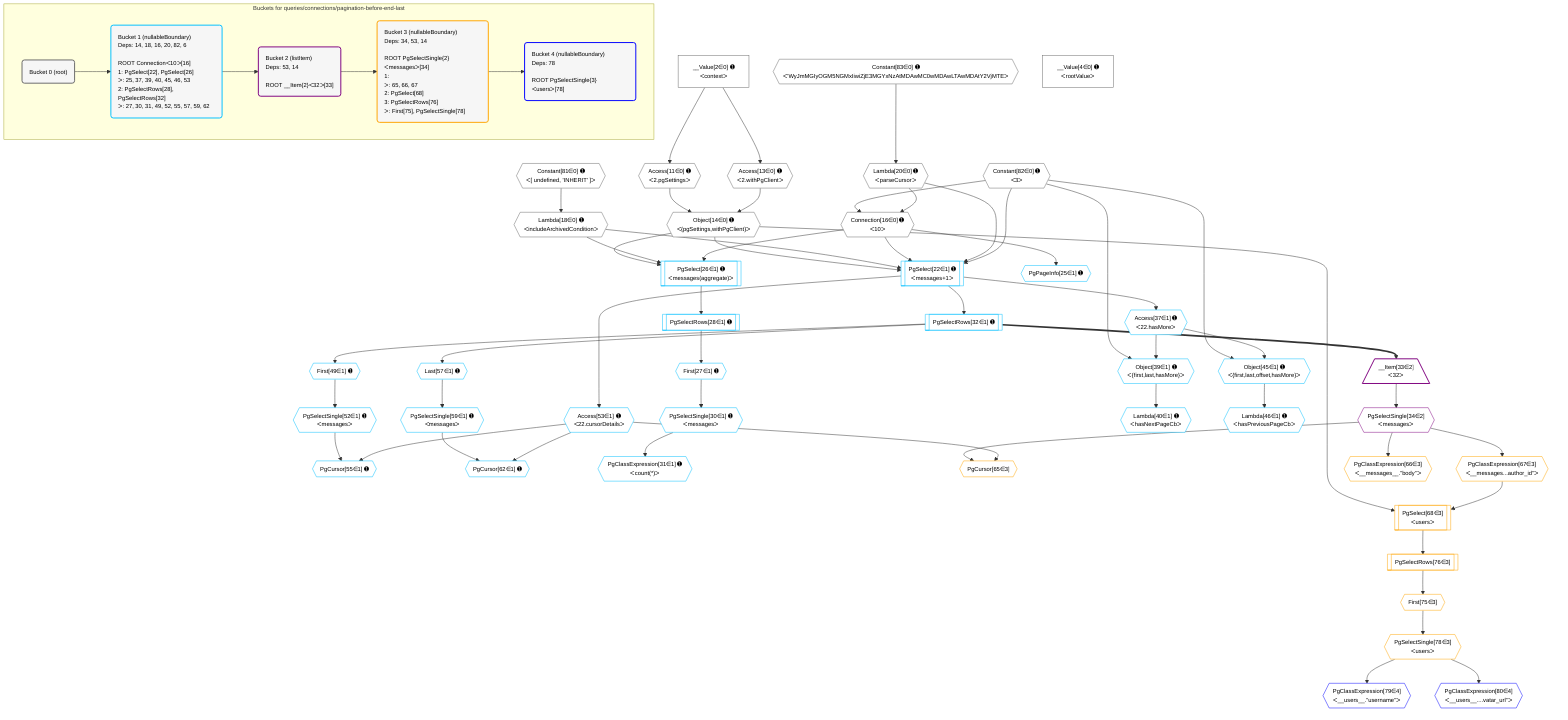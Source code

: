 %%{init: {'themeVariables': { 'fontSize': '12px'}}}%%
graph TD
    classDef path fill:#eee,stroke:#000,color:#000
    classDef plan fill:#fff,stroke-width:1px,color:#000
    classDef itemplan fill:#fff,stroke-width:2px,color:#000
    classDef unbatchedplan fill:#dff,stroke-width:1px,color:#000
    classDef sideeffectplan fill:#fcc,stroke-width:2px,color:#000
    classDef bucket fill:#f6f6f6,color:#000,stroke-width:2px,text-align:left

    subgraph "Buckets for queries/connections/pagination-before-end-last"
    Bucket0("Bucket 0 (root)"):::bucket
    Bucket1("Bucket 1 (nullableBoundary)<br />Deps: 14, 18, 16, 20, 82, 6<br /><br />ROOT Connectionᐸ10ᐳ[16]<br />1: PgSelect[22], PgSelect[26]<br />ᐳ: 25, 37, 39, 40, 45, 46, 53<br />2: PgSelectRows[28], PgSelectRows[32]<br />ᐳ: 27, 30, 31, 49, 52, 55, 57, 59, 62"):::bucket
    Bucket2("Bucket 2 (listItem)<br />Deps: 53, 14<br /><br />ROOT __Item{2}ᐸ32ᐳ[33]"):::bucket
    Bucket3("Bucket 3 (nullableBoundary)<br />Deps: 34, 53, 14<br /><br />ROOT PgSelectSingle{2}ᐸmessagesᐳ[34]<br />1: <br />ᐳ: 65, 66, 67<br />2: PgSelect[68]<br />3: PgSelectRows[76]<br />ᐳ: First[75], PgSelectSingle[78]"):::bucket
    Bucket4("Bucket 4 (nullableBoundary)<br />Deps: 78<br /><br />ROOT PgSelectSingle{3}ᐸusersᐳ[78]"):::bucket
    end
    Bucket0 --> Bucket1
    Bucket1 --> Bucket2
    Bucket2 --> Bucket3
    Bucket3 --> Bucket4

    %% plan dependencies
    Object14{{"Object[14∈0] ➊<br />ᐸ{pgSettings,withPgClient}ᐳ"}}:::plan
    Access11{{"Access[11∈0] ➊<br />ᐸ2.pgSettingsᐳ"}}:::plan
    Access13{{"Access[13∈0] ➊<br />ᐸ2.withPgClientᐳ"}}:::plan
    Access11 & Access13 --> Object14
    Connection16{{"Connection[16∈0] ➊<br />ᐸ10ᐳ"}}:::plan
    Constant82{{"Constant[82∈0] ➊<br />ᐸ3ᐳ"}}:::plan
    Lambda20{{"Lambda[20∈0] ➊<br />ᐸparseCursorᐳ"}}:::plan
    Constant82 & Lambda20 --> Connection16
    __Value2["__Value[2∈0] ➊<br />ᐸcontextᐳ"]:::plan
    __Value2 --> Access11
    __Value2 --> Access13
    Lambda18{{"Lambda[18∈0] ➊<br />ᐸincludeArchivedConditionᐳ"}}:::plan
    Constant81{{"Constant[81∈0] ➊<br />ᐸ[ undefined, 'INHERIT' ]ᐳ"}}:::plan
    Constant81 --> Lambda18
    Constant83{{"Constant[83∈0] ➊<br />ᐸ'WyJmMGIyOGM5NGMxIiwiZjE3MGYxNzAtMDAwMC0wMDAwLTAwMDAtY2VjMTEᐳ"}}:::plan
    Constant83 --> Lambda20
    __Value4["__Value[4∈0] ➊<br />ᐸrootValueᐳ"]:::plan
    PgSelect22[["PgSelect[22∈1] ➊<br />ᐸmessages+1ᐳ"]]:::plan
    Object14 & Lambda18 & Connection16 & Lambda20 & Constant82 --> PgSelect22
    Object45{{"Object[45∈1] ➊<br />ᐸ{first,last,offset,hasMore}ᐳ"}}:::plan
    Access37{{"Access[37∈1] ➊<br />ᐸ22.hasMoreᐳ"}}:::plan
    Constant82 & Access37 --> Object45
    PgSelect26[["PgSelect[26∈1] ➊<br />ᐸmessages(aggregate)ᐳ"]]:::plan
    Object14 & Lambda18 & Connection16 --> PgSelect26
    Object39{{"Object[39∈1] ➊<br />ᐸ{first,last,hasMore}ᐳ"}}:::plan
    Constant82 & Access37 --> Object39
    PgCursor55{{"PgCursor[55∈1] ➊"}}:::plan
    PgSelectSingle52{{"PgSelectSingle[52∈1] ➊<br />ᐸmessagesᐳ"}}:::plan
    Access53{{"Access[53∈1] ➊<br />ᐸ22.cursorDetailsᐳ"}}:::plan
    PgSelectSingle52 & Access53 --> PgCursor55
    PgCursor62{{"PgCursor[62∈1] ➊"}}:::plan
    PgSelectSingle59{{"PgSelectSingle[59∈1] ➊<br />ᐸmessagesᐳ"}}:::plan
    PgSelectSingle59 & Access53 --> PgCursor62
    PgPageInfo25{{"PgPageInfo[25∈1] ➊"}}:::plan
    Connection16 --> PgPageInfo25
    First27{{"First[27∈1] ➊"}}:::plan
    PgSelectRows28[["PgSelectRows[28∈1] ➊"]]:::plan
    PgSelectRows28 --> First27
    PgSelect26 --> PgSelectRows28
    PgSelectSingle30{{"PgSelectSingle[30∈1] ➊<br />ᐸmessagesᐳ"}}:::plan
    First27 --> PgSelectSingle30
    PgClassExpression31{{"PgClassExpression[31∈1] ➊<br />ᐸcount(*)ᐳ"}}:::plan
    PgSelectSingle30 --> PgClassExpression31
    PgSelectRows32[["PgSelectRows[32∈1] ➊"]]:::plan
    PgSelect22 --> PgSelectRows32
    PgSelect22 --> Access37
    Lambda40{{"Lambda[40∈1] ➊<br />ᐸhasNextPageCbᐳ"}}:::plan
    Object39 --> Lambda40
    Lambda46{{"Lambda[46∈1] ➊<br />ᐸhasPreviousPageCbᐳ"}}:::plan
    Object45 --> Lambda46
    First49{{"First[49∈1] ➊"}}:::plan
    PgSelectRows32 --> First49
    First49 --> PgSelectSingle52
    PgSelect22 --> Access53
    Last57{{"Last[57∈1] ➊"}}:::plan
    PgSelectRows32 --> Last57
    Last57 --> PgSelectSingle59
    __Item33[/"__Item[33∈2]<br />ᐸ32ᐳ"\]:::itemplan
    PgSelectRows32 ==> __Item33
    PgSelectSingle34{{"PgSelectSingle[34∈2]<br />ᐸmessagesᐳ"}}:::plan
    __Item33 --> PgSelectSingle34
    PgCursor65{{"PgCursor[65∈3]"}}:::plan
    PgSelectSingle34 & Access53 --> PgCursor65
    PgSelect68[["PgSelect[68∈3]<br />ᐸusersᐳ"]]:::plan
    PgClassExpression67{{"PgClassExpression[67∈3]<br />ᐸ__messages...author_id”ᐳ"}}:::plan
    Object14 & PgClassExpression67 --> PgSelect68
    PgClassExpression66{{"PgClassExpression[66∈3]<br />ᐸ__messages__.”body”ᐳ"}}:::plan
    PgSelectSingle34 --> PgClassExpression66
    PgSelectSingle34 --> PgClassExpression67
    First75{{"First[75∈3]"}}:::plan
    PgSelectRows76[["PgSelectRows[76∈3]"]]:::plan
    PgSelectRows76 --> First75
    PgSelect68 --> PgSelectRows76
    PgSelectSingle78{{"PgSelectSingle[78∈3]<br />ᐸusersᐳ"}}:::plan
    First75 --> PgSelectSingle78
    PgClassExpression79{{"PgClassExpression[79∈4]<br />ᐸ__users__.”username”ᐳ"}}:::plan
    PgSelectSingle78 --> PgClassExpression79
    PgClassExpression80{{"PgClassExpression[80∈4]<br />ᐸ__users__....vatar_url”ᐳ"}}:::plan
    PgSelectSingle78 --> PgClassExpression80

    %% define steps
    classDef bucket0 stroke:#696969
    class Bucket0,__Value2,__Value4,Access11,Access13,Object14,Connection16,Lambda18,Lambda20,Constant81,Constant82,Constant83 bucket0
    classDef bucket1 stroke:#00bfff
    class Bucket1,PgSelect22,PgPageInfo25,PgSelect26,First27,PgSelectRows28,PgSelectSingle30,PgClassExpression31,PgSelectRows32,Access37,Object39,Lambda40,Object45,Lambda46,First49,PgSelectSingle52,Access53,PgCursor55,Last57,PgSelectSingle59,PgCursor62 bucket1
    classDef bucket2 stroke:#7f007f
    class Bucket2,__Item33,PgSelectSingle34 bucket2
    classDef bucket3 stroke:#ffa500
    class Bucket3,PgCursor65,PgClassExpression66,PgClassExpression67,PgSelect68,First75,PgSelectRows76,PgSelectSingle78 bucket3
    classDef bucket4 stroke:#0000ff
    class Bucket4,PgClassExpression79,PgClassExpression80 bucket4